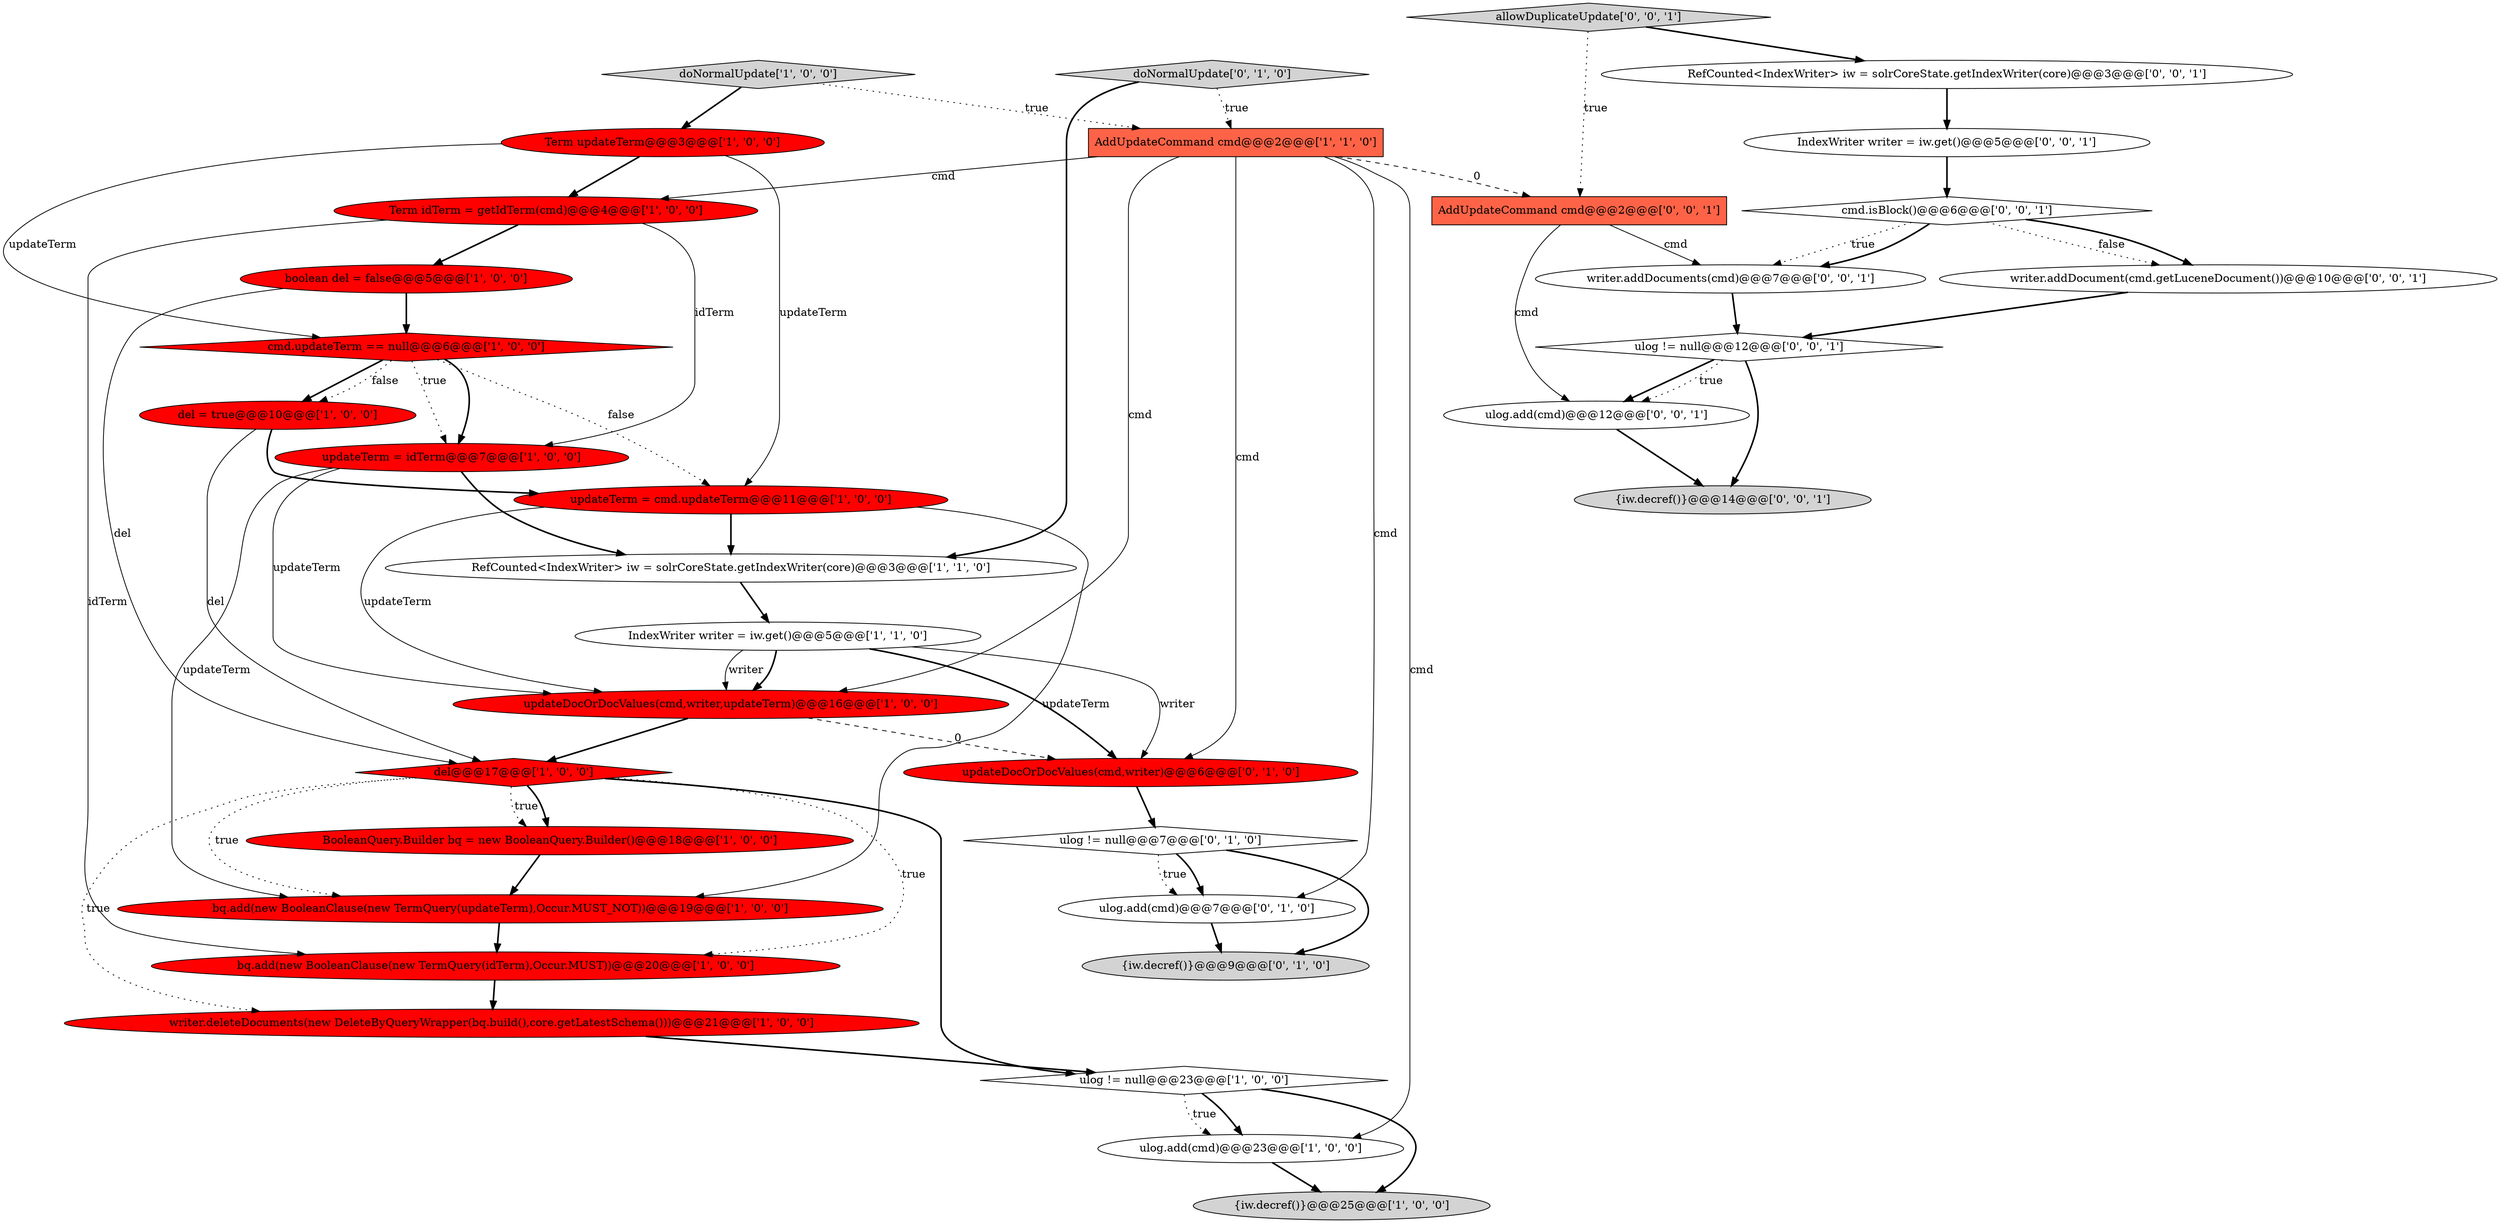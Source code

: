 digraph {
0 [style = filled, label = "ulog.add(cmd)@@@23@@@['1', '0', '0']", fillcolor = white, shape = ellipse image = "AAA0AAABBB1BBB"];
16 [style = filled, label = "ulog != null@@@23@@@['1', '0', '0']", fillcolor = white, shape = diamond image = "AAA0AAABBB1BBB"];
24 [style = filled, label = "ulog.add(cmd)@@@7@@@['0', '1', '0']", fillcolor = white, shape = ellipse image = "AAA0AAABBB2BBB"];
5 [style = filled, label = "cmd.updateTerm == null@@@6@@@['1', '0', '0']", fillcolor = red, shape = diamond image = "AAA1AAABBB1BBB"];
18 [style = filled, label = "BooleanQuery.Builder bq = new BooleanQuery.Builder()@@@18@@@['1', '0', '0']", fillcolor = red, shape = ellipse image = "AAA1AAABBB1BBB"];
23 [style = filled, label = "updateDocOrDocValues(cmd,writer)@@@6@@@['0', '1', '0']", fillcolor = red, shape = ellipse image = "AAA1AAABBB2BBB"];
4 [style = filled, label = "bq.add(new BooleanClause(new TermQuery(updateTerm),Occur.MUST_NOT))@@@19@@@['1', '0', '0']", fillcolor = red, shape = ellipse image = "AAA1AAABBB1BBB"];
15 [style = filled, label = "Term idTerm = getIdTerm(cmd)@@@4@@@['1', '0', '0']", fillcolor = red, shape = ellipse image = "AAA1AAABBB1BBB"];
32 [style = filled, label = "AddUpdateCommand cmd@@@2@@@['0', '0', '1']", fillcolor = tomato, shape = box image = "AAA0AAABBB3BBB"];
19 [style = filled, label = "bq.add(new BooleanClause(new TermQuery(idTerm),Occur.MUST))@@@20@@@['1', '0', '0']", fillcolor = red, shape = ellipse image = "AAA1AAABBB1BBB"];
28 [style = filled, label = "writer.addDocument(cmd.getLuceneDocument())@@@10@@@['0', '0', '1']", fillcolor = white, shape = ellipse image = "AAA0AAABBB3BBB"];
9 [style = filled, label = "updateTerm = idTerm@@@7@@@['1', '0', '0']", fillcolor = red, shape = ellipse image = "AAA1AAABBB1BBB"];
13 [style = filled, label = "doNormalUpdate['1', '0', '0']", fillcolor = lightgray, shape = diamond image = "AAA0AAABBB1BBB"];
21 [style = filled, label = "ulog != null@@@7@@@['0', '1', '0']", fillcolor = white, shape = diamond image = "AAA0AAABBB2BBB"];
25 [style = filled, label = "allowDuplicateUpdate['0', '0', '1']", fillcolor = lightgray, shape = diamond image = "AAA0AAABBB3BBB"];
26 [style = filled, label = "RefCounted<IndexWriter> iw = solrCoreState.getIndexWriter(core)@@@3@@@['0', '0', '1']", fillcolor = white, shape = ellipse image = "AAA0AAABBB3BBB"];
10 [style = filled, label = "updateDocOrDocValues(cmd,writer,updateTerm)@@@16@@@['1', '0', '0']", fillcolor = red, shape = ellipse image = "AAA1AAABBB1BBB"];
8 [style = filled, label = "writer.deleteDocuments(new DeleteByQueryWrapper(bq.build(),core.getLatestSchema()))@@@21@@@['1', '0', '0']", fillcolor = red, shape = ellipse image = "AAA1AAABBB1BBB"];
17 [style = filled, label = "Term updateTerm@@@3@@@['1', '0', '0']", fillcolor = red, shape = ellipse image = "AAA1AAABBB1BBB"];
29 [style = filled, label = "ulog != null@@@12@@@['0', '0', '1']", fillcolor = white, shape = diamond image = "AAA0AAABBB3BBB"];
22 [style = filled, label = "doNormalUpdate['0', '1', '0']", fillcolor = lightgray, shape = diamond image = "AAA0AAABBB2BBB"];
12 [style = filled, label = "del@@@17@@@['1', '0', '0']", fillcolor = red, shape = diamond image = "AAA1AAABBB1BBB"];
34 [style = filled, label = "{iw.decref()}@@@14@@@['0', '0', '1']", fillcolor = lightgray, shape = ellipse image = "AAA0AAABBB3BBB"];
31 [style = filled, label = "cmd.isBlock()@@@6@@@['0', '0', '1']", fillcolor = white, shape = diamond image = "AAA0AAABBB3BBB"];
20 [style = filled, label = "{iw.decref()}@@@9@@@['0', '1', '0']", fillcolor = lightgray, shape = ellipse image = "AAA0AAABBB2BBB"];
30 [style = filled, label = "ulog.add(cmd)@@@12@@@['0', '0', '1']", fillcolor = white, shape = ellipse image = "AAA0AAABBB3BBB"];
1 [style = filled, label = "AddUpdateCommand cmd@@@2@@@['1', '1', '0']", fillcolor = tomato, shape = box image = "AAA0AAABBB1BBB"];
11 [style = filled, label = "updateTerm = cmd.updateTerm@@@11@@@['1', '0', '0']", fillcolor = red, shape = ellipse image = "AAA1AAABBB1BBB"];
2 [style = filled, label = "boolean del = false@@@5@@@['1', '0', '0']", fillcolor = red, shape = ellipse image = "AAA1AAABBB1BBB"];
27 [style = filled, label = "IndexWriter writer = iw.get()@@@5@@@['0', '0', '1']", fillcolor = white, shape = ellipse image = "AAA0AAABBB3BBB"];
7 [style = filled, label = "IndexWriter writer = iw.get()@@@5@@@['1', '1', '0']", fillcolor = white, shape = ellipse image = "AAA0AAABBB1BBB"];
3 [style = filled, label = "del = true@@@10@@@['1', '0', '0']", fillcolor = red, shape = ellipse image = "AAA1AAABBB1BBB"];
6 [style = filled, label = "RefCounted<IndexWriter> iw = solrCoreState.getIndexWriter(core)@@@3@@@['1', '1', '0']", fillcolor = white, shape = ellipse image = "AAA0AAABBB1BBB"];
14 [style = filled, label = "{iw.decref()}@@@25@@@['1', '0', '0']", fillcolor = lightgray, shape = ellipse image = "AAA0AAABBB1BBB"];
33 [style = filled, label = "writer.addDocuments(cmd)@@@7@@@['0', '0', '1']", fillcolor = white, shape = ellipse image = "AAA0AAABBB3BBB"];
31->28 [style = dotted, label="false"];
5->3 [style = bold, label=""];
28->29 [style = bold, label=""];
8->16 [style = bold, label=""];
25->32 [style = dotted, label="true"];
15->2 [style = bold, label=""];
16->0 [style = bold, label=""];
1->23 [style = solid, label="cmd"];
9->4 [style = solid, label="updateTerm"];
5->9 [style = bold, label=""];
29->30 [style = bold, label=""];
15->9 [style = solid, label="idTerm"];
7->10 [style = bold, label=""];
12->8 [style = dotted, label="true"];
15->19 [style = solid, label="idTerm"];
11->6 [style = bold, label=""];
3->12 [style = solid, label="del"];
7->23 [style = solid, label="writer"];
1->0 [style = solid, label="cmd"];
4->19 [style = bold, label=""];
3->11 [style = bold, label=""];
5->11 [style = dotted, label="false"];
27->31 [style = bold, label=""];
11->10 [style = solid, label="updateTerm"];
12->16 [style = bold, label=""];
21->24 [style = bold, label=""];
30->34 [style = bold, label=""];
12->18 [style = dotted, label="true"];
29->34 [style = bold, label=""];
1->32 [style = dashed, label="0"];
31->33 [style = dotted, label="true"];
19->8 [style = bold, label=""];
1->10 [style = solid, label="cmd"];
9->6 [style = bold, label=""];
33->29 [style = bold, label=""];
24->20 [style = bold, label=""];
13->1 [style = dotted, label="true"];
13->17 [style = bold, label=""];
26->27 [style = bold, label=""];
17->5 [style = solid, label="updateTerm"];
0->14 [style = bold, label=""];
17->11 [style = solid, label="updateTerm"];
22->1 [style = dotted, label="true"];
21->20 [style = bold, label=""];
2->12 [style = solid, label="del"];
18->4 [style = bold, label=""];
23->21 [style = bold, label=""];
16->0 [style = dotted, label="true"];
12->19 [style = dotted, label="true"];
21->24 [style = dotted, label="true"];
10->12 [style = bold, label=""];
32->30 [style = solid, label="cmd"];
31->33 [style = bold, label=""];
7->23 [style = bold, label=""];
25->26 [style = bold, label=""];
32->33 [style = solid, label="cmd"];
17->15 [style = bold, label=""];
9->10 [style = solid, label="updateTerm"];
12->18 [style = bold, label=""];
5->3 [style = dotted, label="false"];
29->30 [style = dotted, label="true"];
5->9 [style = dotted, label="true"];
16->14 [style = bold, label=""];
1->15 [style = solid, label="cmd"];
22->6 [style = bold, label=""];
11->4 [style = solid, label="updateTerm"];
12->4 [style = dotted, label="true"];
31->28 [style = bold, label=""];
6->7 [style = bold, label=""];
1->24 [style = solid, label="cmd"];
10->23 [style = dashed, label="0"];
7->10 [style = solid, label="writer"];
2->5 [style = bold, label=""];
}
